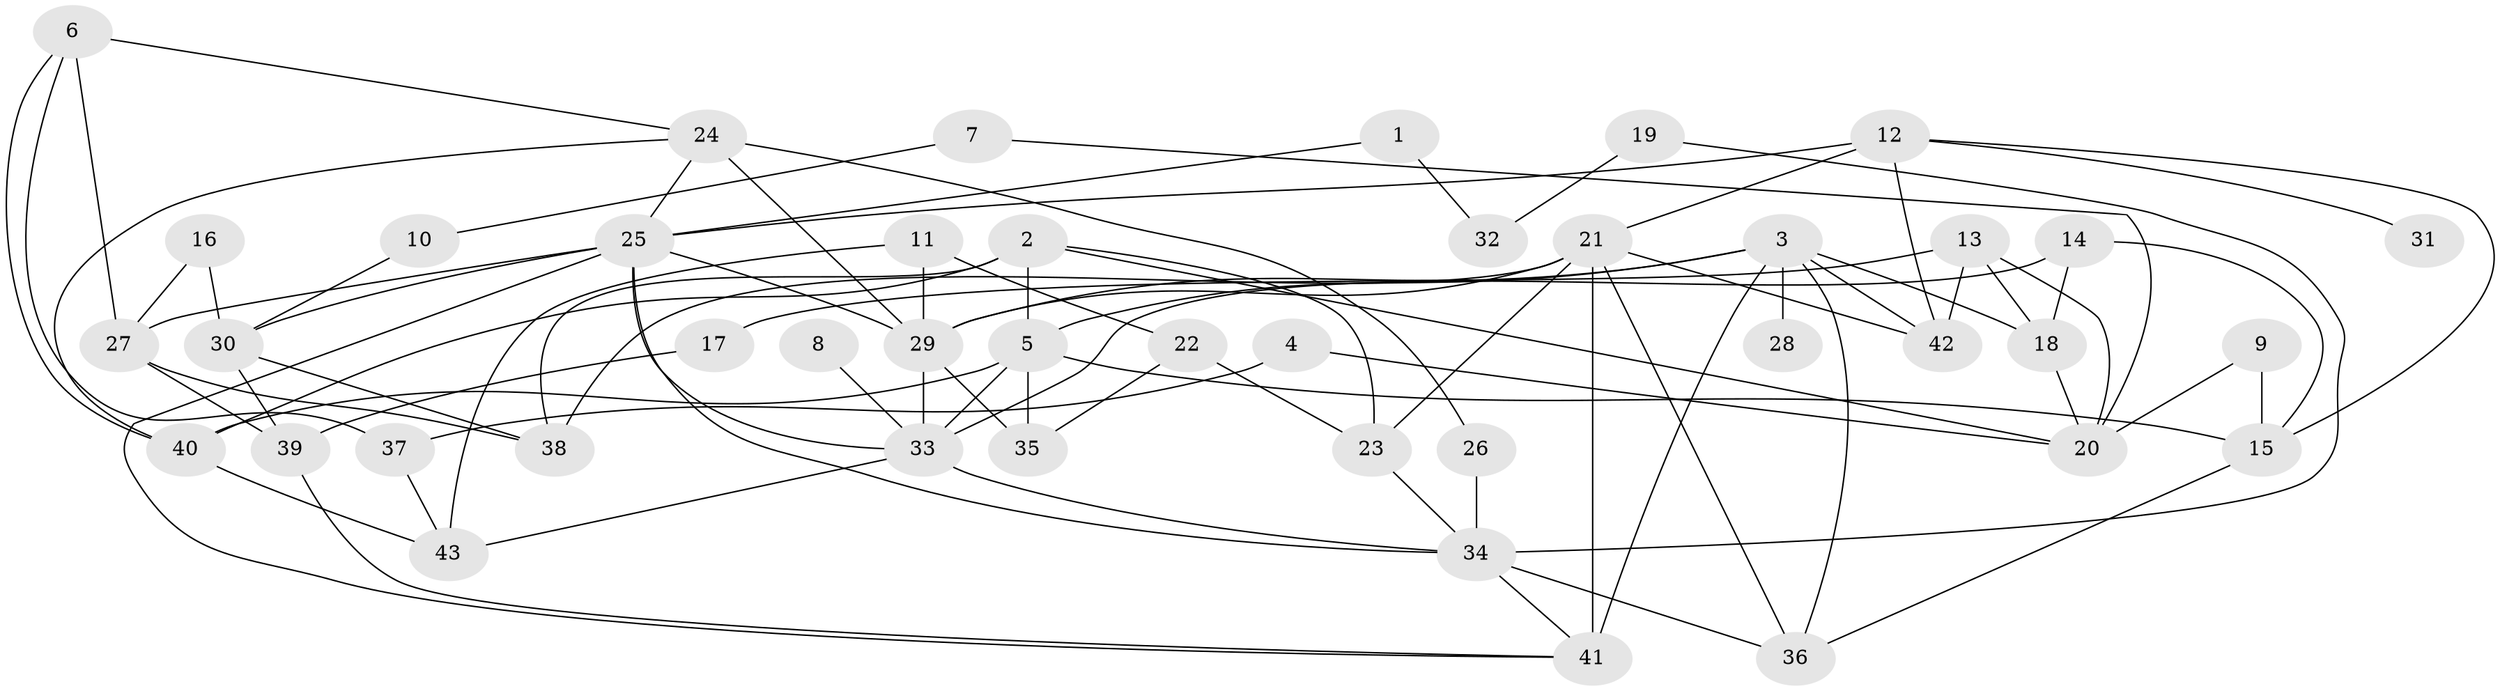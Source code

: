 // original degree distribution, {5: 0.07801418439716312, 8: 0.014184397163120567, 7: 0.0070921985815602835, 9: 0.014184397163120567, 1: 0.24822695035460993, 4: 0.12056737588652482, 3: 0.2198581560283688, 2: 0.2765957446808511, 6: 0.02127659574468085}
// Generated by graph-tools (version 1.1) at 2025/36/03/04/25 23:36:07]
// undirected, 43 vertices, 85 edges
graph export_dot {
  node [color=gray90,style=filled];
  1;
  2;
  3;
  4;
  5;
  6;
  7;
  8;
  9;
  10;
  11;
  12;
  13;
  14;
  15;
  16;
  17;
  18;
  19;
  20;
  21;
  22;
  23;
  24;
  25;
  26;
  27;
  28;
  29;
  30;
  31;
  32;
  33;
  34;
  35;
  36;
  37;
  38;
  39;
  40;
  41;
  42;
  43;
  1 -- 25 [weight=1.0];
  1 -- 32 [weight=1.0];
  2 -- 5 [weight=1.0];
  2 -- 20 [weight=1.0];
  2 -- 23 [weight=1.0];
  2 -- 38 [weight=1.0];
  2 -- 40 [weight=1.0];
  3 -- 5 [weight=1.0];
  3 -- 18 [weight=1.0];
  3 -- 28 [weight=1.0];
  3 -- 29 [weight=1.0];
  3 -- 36 [weight=1.0];
  3 -- 41 [weight=1.0];
  3 -- 42 [weight=1.0];
  4 -- 20 [weight=1.0];
  4 -- 37 [weight=1.0];
  5 -- 15 [weight=1.0];
  5 -- 33 [weight=1.0];
  5 -- 35 [weight=2.0];
  5 -- 40 [weight=1.0];
  6 -- 24 [weight=1.0];
  6 -- 27 [weight=1.0];
  6 -- 37 [weight=1.0];
  6 -- 40 [weight=1.0];
  7 -- 10 [weight=1.0];
  7 -- 20 [weight=1.0];
  8 -- 33 [weight=1.0];
  9 -- 15 [weight=1.0];
  9 -- 20 [weight=1.0];
  10 -- 30 [weight=1.0];
  11 -- 22 [weight=1.0];
  11 -- 29 [weight=1.0];
  11 -- 43 [weight=1.0];
  12 -- 15 [weight=1.0];
  12 -- 21 [weight=1.0];
  12 -- 25 [weight=1.0];
  12 -- 31 [weight=1.0];
  12 -- 42 [weight=1.0];
  13 -- 17 [weight=1.0];
  13 -- 18 [weight=1.0];
  13 -- 20 [weight=1.0];
  13 -- 42 [weight=1.0];
  14 -- 15 [weight=1.0];
  14 -- 18 [weight=1.0];
  14 -- 33 [weight=1.0];
  15 -- 36 [weight=1.0];
  16 -- 27 [weight=1.0];
  16 -- 30 [weight=1.0];
  17 -- 39 [weight=1.0];
  18 -- 20 [weight=1.0];
  19 -- 32 [weight=1.0];
  19 -- 34 [weight=1.0];
  21 -- 23 [weight=2.0];
  21 -- 29 [weight=1.0];
  21 -- 36 [weight=1.0];
  21 -- 38 [weight=2.0];
  21 -- 41 [weight=3.0];
  21 -- 42 [weight=1.0];
  22 -- 23 [weight=2.0];
  22 -- 35 [weight=1.0];
  23 -- 34 [weight=1.0];
  24 -- 25 [weight=1.0];
  24 -- 26 [weight=1.0];
  24 -- 29 [weight=2.0];
  24 -- 40 [weight=1.0];
  25 -- 27 [weight=1.0];
  25 -- 29 [weight=1.0];
  25 -- 30 [weight=1.0];
  25 -- 33 [weight=1.0];
  25 -- 34 [weight=1.0];
  25 -- 41 [weight=1.0];
  26 -- 34 [weight=1.0];
  27 -- 38 [weight=1.0];
  27 -- 39 [weight=1.0];
  29 -- 33 [weight=1.0];
  29 -- 35 [weight=1.0];
  30 -- 38 [weight=1.0];
  30 -- 39 [weight=1.0];
  33 -- 34 [weight=1.0];
  33 -- 43 [weight=1.0];
  34 -- 36 [weight=1.0];
  34 -- 41 [weight=1.0];
  37 -- 43 [weight=1.0];
  39 -- 41 [weight=1.0];
  40 -- 43 [weight=1.0];
}

